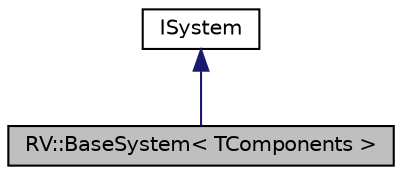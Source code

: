 digraph "RV::BaseSystem&lt; TComponents &gt;"
{
 // LATEX_PDF_SIZE
  edge [fontname="Helvetica",fontsize="10",labelfontname="Helvetica",labelfontsize="10"];
  node [fontname="Helvetica",fontsize="10",shape=record];
  Node1 [label="RV::BaseSystem\< TComponents \>",height=0.2,width=0.4,color="black", fillcolor="grey75", style="filled", fontcolor="black",tooltip=" "];
  Node2 -> Node1 [dir="back",color="midnightblue",fontsize="10",style="solid"];
  Node2 [label="ISystem",height=0.2,width=0.4,color="black", fillcolor="white", style="filled",URL="$class_i_system.html",tooltip=" "];
}
